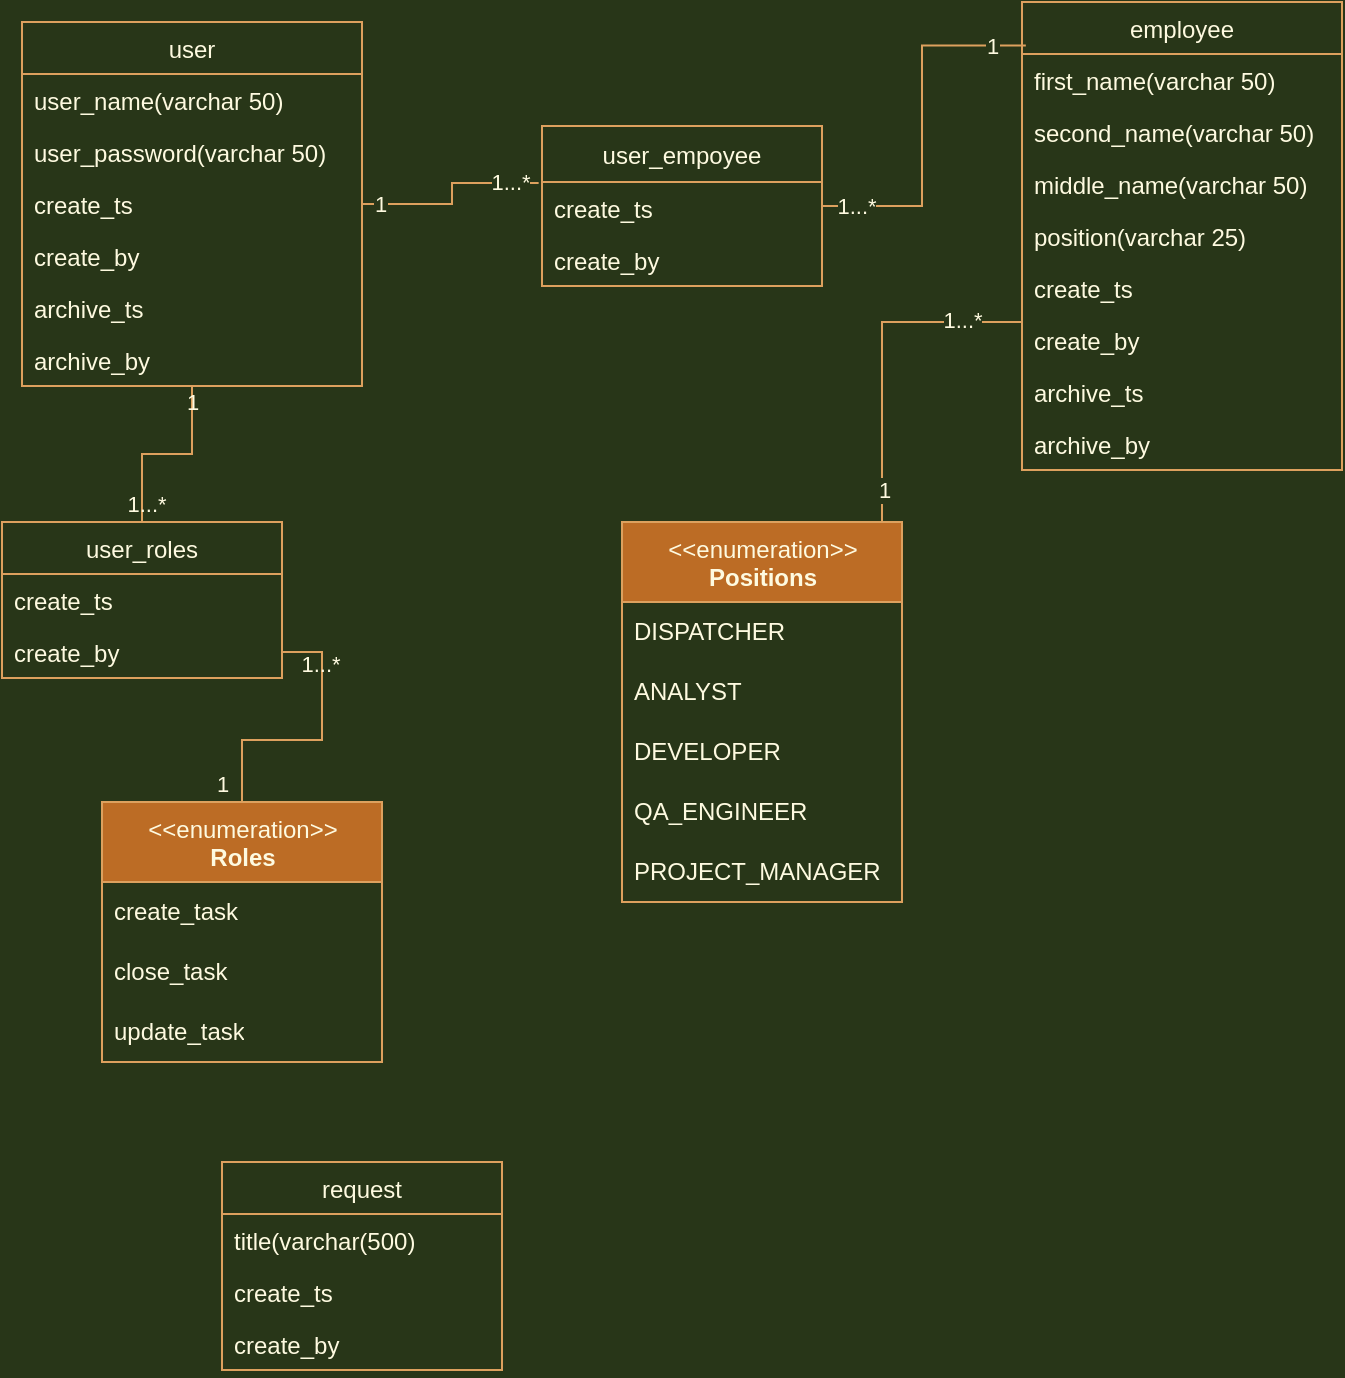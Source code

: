 <mxfile version="16.6.2" type="github" pages="3">
  <diagram name="BD" id="a7904f86-f2b4-8e86-fa97-74104820619b">
    <mxGraphModel dx="1673" dy="934" grid="1" gridSize="10" guides="1" tooltips="1" connect="1" arrows="1" fold="1" page="1" pageScale="1" pageWidth="2336" pageHeight="1654" background="#283618" math="1" shadow="0">
      <root>
        <mxCell id="0" />
        <mxCell id="1" parent="0" />
        <mxCell id="pmvQU-oShNDmloLE6337-32" style="edgeStyle=orthogonalEdgeStyle;rounded=0;orthogonalLoop=1;jettySize=auto;html=1;entryX=-0.012;entryY=0.356;entryDx=0;entryDy=0;entryPerimeter=0;endArrow=none;endFill=0;labelBackgroundColor=#283618;strokeColor=#DDA15E;fontColor=#FEFAE0;" edge="1" parent="1" source="pmvQU-oShNDmloLE6337-3" target="pmvQU-oShNDmloLE6337-28">
          <mxGeometry relative="1" as="geometry" />
        </mxCell>
        <mxCell id="pmvQU-oShNDmloLE6337-35" value="1" style="edgeLabel;html=1;align=center;verticalAlign=middle;resizable=0;points=[];rounded=0;labelBackgroundColor=#283618;fontColor=#FEFAE0;" vertex="1" connectable="0" parent="pmvQU-oShNDmloLE6337-32">
          <mxGeometry x="-0.801" y="1" relative="1" as="geometry">
            <mxPoint x="-1" y="1" as="offset" />
          </mxGeometry>
        </mxCell>
        <mxCell id="pmvQU-oShNDmloLE6337-36" value="1...*" style="edgeLabel;html=1;align=center;verticalAlign=middle;resizable=0;points=[];rounded=0;labelBackgroundColor=#283618;fontColor=#FEFAE0;" vertex="1" connectable="0" parent="pmvQU-oShNDmloLE6337-32">
          <mxGeometry x="0.701" y="-2" relative="1" as="geometry">
            <mxPoint y="-3" as="offset" />
          </mxGeometry>
        </mxCell>
        <mxCell id="M61hshBPSbIVT_rWYZi9-26" style="edgeStyle=orthogonalEdgeStyle;rounded=0;sketch=0;orthogonalLoop=1;jettySize=auto;html=1;fontColor=#FEFAE0;endArrow=none;endFill=0;strokeColor=#DDA15E;fillColor=#BC6C25;" edge="1" parent="1" source="pmvQU-oShNDmloLE6337-3" target="M61hshBPSbIVT_rWYZi9-22">
          <mxGeometry relative="1" as="geometry" />
        </mxCell>
        <mxCell id="M61hshBPSbIVT_rWYZi9-28" value="1" style="edgeLabel;html=1;align=center;verticalAlign=middle;resizable=0;points=[];fontColor=#FEFAE0;labelBackgroundColor=none;" vertex="1" connectable="0" parent="M61hshBPSbIVT_rWYZi9-26">
          <mxGeometry x="-0.441" relative="1" as="geometry">
            <mxPoint y="-18" as="offset" />
          </mxGeometry>
        </mxCell>
        <mxCell id="M61hshBPSbIVT_rWYZi9-29" value="1...*" style="edgeLabel;html=1;align=center;verticalAlign=middle;resizable=0;points=[];fontColor=#FEFAE0;labelBackgroundColor=none;" vertex="1" connectable="0" parent="M61hshBPSbIVT_rWYZi9-26">
          <mxGeometry x="0.809" y="2" relative="1" as="geometry">
            <mxPoint as="offset" />
          </mxGeometry>
        </mxCell>
        <mxCell id="pmvQU-oShNDmloLE6337-3" value="user" style="swimlane;fontStyle=0;childLayout=stackLayout;horizontal=1;startSize=26;fillColor=none;horizontalStack=0;resizeParent=1;resizeParentMax=0;resizeLast=0;collapsible=1;marginBottom=0;rounded=0;strokeColor=#DDA15E;fontColor=#FEFAE0;" vertex="1" parent="1">
          <mxGeometry x="70" y="90" width="170" height="182" as="geometry">
            <mxRectangle x="290" y="180" width="60" height="26" as="alternateBounds" />
          </mxGeometry>
        </mxCell>
        <mxCell id="pmvQU-oShNDmloLE6337-4" value="user_name(varchar 50)" style="text;strokeColor=none;fillColor=none;align=left;verticalAlign=top;spacingLeft=4;spacingRight=4;overflow=hidden;rotatable=0;points=[[0,0.5],[1,0.5]];portConstraint=eastwest;rounded=0;fontColor=#FEFAE0;" vertex="1" parent="pmvQU-oShNDmloLE6337-3">
          <mxGeometry y="26" width="170" height="26" as="geometry" />
        </mxCell>
        <mxCell id="pmvQU-oShNDmloLE6337-5" value="user_password(varchar 50)" style="text;strokeColor=none;fillColor=none;align=left;verticalAlign=top;spacingLeft=4;spacingRight=4;overflow=hidden;rotatable=0;points=[[0,0.5],[1,0.5]];portConstraint=eastwest;rounded=0;fontColor=#FEFAE0;" vertex="1" parent="pmvQU-oShNDmloLE6337-3">
          <mxGeometry y="52" width="170" height="26" as="geometry" />
        </mxCell>
        <mxCell id="pmvQU-oShNDmloLE6337-15" value="create_ts" style="text;strokeColor=none;fillColor=none;align=left;verticalAlign=top;spacingLeft=4;spacingRight=4;overflow=hidden;rotatable=0;points=[[0,0.5],[1,0.5]];portConstraint=eastwest;rounded=0;fontColor=#FEFAE0;" vertex="1" parent="pmvQU-oShNDmloLE6337-3">
          <mxGeometry y="78" width="170" height="26" as="geometry" />
        </mxCell>
        <mxCell id="pmvQU-oShNDmloLE6337-16" value="create_by" style="text;strokeColor=none;fillColor=none;align=left;verticalAlign=top;spacingLeft=4;spacingRight=4;overflow=hidden;rotatable=0;points=[[0,0.5],[1,0.5]];portConstraint=eastwest;rounded=0;fontColor=#FEFAE0;" vertex="1" parent="pmvQU-oShNDmloLE6337-3">
          <mxGeometry y="104" width="170" height="26" as="geometry" />
        </mxCell>
        <mxCell id="pmvQU-oShNDmloLE6337-17" value="archive_ts" style="text;strokeColor=none;fillColor=none;align=left;verticalAlign=top;spacingLeft=4;spacingRight=4;overflow=hidden;rotatable=0;points=[[0,0.5],[1,0.5]];portConstraint=eastwest;rounded=0;fontColor=#FEFAE0;" vertex="1" parent="pmvQU-oShNDmloLE6337-3">
          <mxGeometry y="130" width="170" height="26" as="geometry" />
        </mxCell>
        <mxCell id="pmvQU-oShNDmloLE6337-18" value="archive_by" style="text;strokeColor=none;fillColor=none;align=left;verticalAlign=top;spacingLeft=4;spacingRight=4;overflow=hidden;rotatable=0;points=[[0,0.5],[1,0.5]];portConstraint=eastwest;rounded=0;fontColor=#FEFAE0;" vertex="1" parent="pmvQU-oShNDmloLE6337-3">
          <mxGeometry y="156" width="170" height="26" as="geometry" />
        </mxCell>
        <mxCell id="pmvQU-oShNDmloLE6337-8" value="employee" style="swimlane;fontStyle=0;childLayout=stackLayout;horizontal=1;startSize=26;fillColor=none;horizontalStack=0;resizeParent=1;resizeParentMax=0;resizeLast=0;collapsible=1;marginBottom=0;rounded=0;strokeColor=#DDA15E;fontColor=#FEFAE0;" vertex="1" parent="1">
          <mxGeometry x="570" y="80" width="160" height="234" as="geometry" />
        </mxCell>
        <mxCell id="pmvQU-oShNDmloLE6337-9" value="first_name(varchar 50)" style="text;strokeColor=none;fillColor=none;align=left;verticalAlign=top;spacingLeft=4;spacingRight=4;overflow=hidden;rotatable=0;points=[[0,0.5],[1,0.5]];portConstraint=eastwest;rounded=0;fontColor=#FEFAE0;" vertex="1" parent="pmvQU-oShNDmloLE6337-8">
          <mxGeometry y="26" width="160" height="26" as="geometry" />
        </mxCell>
        <mxCell id="pmvQU-oShNDmloLE6337-10" value="second_name(varchar 50)" style="text;strokeColor=none;fillColor=none;align=left;verticalAlign=top;spacingLeft=4;spacingRight=4;overflow=hidden;rotatable=0;points=[[0,0.5],[1,0.5]];portConstraint=eastwest;rounded=0;fontColor=#FEFAE0;" vertex="1" parent="pmvQU-oShNDmloLE6337-8">
          <mxGeometry y="52" width="160" height="26" as="geometry" />
        </mxCell>
        <mxCell id="pmvQU-oShNDmloLE6337-11" value="middle_name(varchar 50)" style="text;strokeColor=none;fillColor=none;align=left;verticalAlign=top;spacingLeft=4;spacingRight=4;overflow=hidden;rotatable=0;points=[[0,0.5],[1,0.5]];portConstraint=eastwest;rounded=0;fontColor=#FEFAE0;" vertex="1" parent="pmvQU-oShNDmloLE6337-8">
          <mxGeometry y="78" width="160" height="26" as="geometry" />
        </mxCell>
        <mxCell id="pmvQU-oShNDmloLE6337-39" value="position(varchar 25)" style="text;strokeColor=none;fillColor=none;align=left;verticalAlign=top;spacingLeft=4;spacingRight=4;overflow=hidden;rotatable=0;points=[[0,0.5],[1,0.5]];portConstraint=eastwest;rounded=0;fontColor=#FEFAE0;" vertex="1" parent="pmvQU-oShNDmloLE6337-8">
          <mxGeometry y="104" width="160" height="26" as="geometry" />
        </mxCell>
        <mxCell id="pmvQU-oShNDmloLE6337-19" value="create_ts" style="text;strokeColor=none;fillColor=none;align=left;verticalAlign=top;spacingLeft=4;spacingRight=4;overflow=hidden;rotatable=0;points=[[0,0.5],[1,0.5]];portConstraint=eastwest;rounded=0;fontColor=#FEFAE0;" vertex="1" parent="pmvQU-oShNDmloLE6337-8">
          <mxGeometry y="130" width="160" height="26" as="geometry" />
        </mxCell>
        <mxCell id="pmvQU-oShNDmloLE6337-20" value="create_by" style="text;strokeColor=none;fillColor=none;align=left;verticalAlign=top;spacingLeft=4;spacingRight=4;overflow=hidden;rotatable=0;points=[[0,0.5],[1,0.5]];portConstraint=eastwest;rounded=0;fontColor=#FEFAE0;" vertex="1" parent="pmvQU-oShNDmloLE6337-8">
          <mxGeometry y="156" width="160" height="26" as="geometry" />
        </mxCell>
        <mxCell id="pmvQU-oShNDmloLE6337-21" value="archive_ts" style="text;strokeColor=none;fillColor=none;align=left;verticalAlign=top;spacingLeft=4;spacingRight=4;overflow=hidden;rotatable=0;points=[[0,0.5],[1,0.5]];portConstraint=eastwest;rounded=0;fontColor=#FEFAE0;" vertex="1" parent="pmvQU-oShNDmloLE6337-8">
          <mxGeometry y="182" width="160" height="26" as="geometry" />
        </mxCell>
        <mxCell id="pmvQU-oShNDmloLE6337-22" value="archive_by" style="text;strokeColor=none;fillColor=none;align=left;verticalAlign=top;spacingLeft=4;spacingRight=4;overflow=hidden;rotatable=0;points=[[0,0.5],[1,0.5]];portConstraint=eastwest;rounded=0;fontColor=#FEFAE0;" vertex="1" parent="pmvQU-oShNDmloLE6337-8">
          <mxGeometry y="208" width="160" height="26" as="geometry" />
        </mxCell>
        <mxCell id="pmvQU-oShNDmloLE6337-33" style="edgeStyle=orthogonalEdgeStyle;rounded=0;orthogonalLoop=1;jettySize=auto;html=1;entryX=0.012;entryY=0.093;entryDx=0;entryDy=0;entryPerimeter=0;endArrow=none;endFill=0;labelBackgroundColor=#283618;strokeColor=#DDA15E;fontColor=#FEFAE0;" edge="1" parent="1" source="pmvQU-oShNDmloLE6337-28" target="pmvQU-oShNDmloLE6337-8">
          <mxGeometry relative="1" as="geometry" />
        </mxCell>
        <mxCell id="pmvQU-oShNDmloLE6337-37" value="1...*" style="edgeLabel;html=1;align=center;verticalAlign=middle;resizable=0;points=[];rounded=0;labelBackgroundColor=#283618;fontColor=#FEFAE0;" vertex="1" connectable="0" parent="pmvQU-oShNDmloLE6337-33">
          <mxGeometry x="-0.817" y="-2" relative="1" as="geometry">
            <mxPoint y="-2" as="offset" />
          </mxGeometry>
        </mxCell>
        <mxCell id="pmvQU-oShNDmloLE6337-38" value="1" style="edgeLabel;html=1;align=center;verticalAlign=middle;resizable=0;points=[];rounded=0;labelBackgroundColor=#283618;fontColor=#FEFAE0;" vertex="1" connectable="0" parent="pmvQU-oShNDmloLE6337-33">
          <mxGeometry x="0.812" relative="1" as="geometry">
            <mxPoint as="offset" />
          </mxGeometry>
        </mxCell>
        <mxCell id="pmvQU-oShNDmloLE6337-28" value="user_empoyee" style="swimlane;fontStyle=0;childLayout=stackLayout;horizontal=1;startSize=28;fillColor=none;horizontalStack=0;resizeParent=1;resizeParentMax=0;resizeLast=0;collapsible=1;marginBottom=0;rounded=0;strokeColor=#DDA15E;fontColor=#FEFAE0;" vertex="1" parent="1">
          <mxGeometry x="330" y="142" width="140" height="80" as="geometry" />
        </mxCell>
        <mxCell id="M61hshBPSbIVT_rWYZi9-5" value="create_ts" style="text;strokeColor=none;fillColor=none;align=left;verticalAlign=top;spacingLeft=4;spacingRight=4;overflow=hidden;rotatable=0;points=[[0,0.5],[1,0.5]];portConstraint=eastwest;rounded=0;fontColor=#FEFAE0;" vertex="1" parent="pmvQU-oShNDmloLE6337-28">
          <mxGeometry y="28" width="140" height="52" as="geometry" />
        </mxCell>
        <mxCell id="pmvQU-oShNDmloLE6337-47" style="edgeStyle=orthogonalEdgeStyle;rounded=0;orthogonalLoop=1;jettySize=auto;html=1;endArrow=none;endFill=0;labelBackgroundColor=#283618;strokeColor=#DDA15E;fontColor=#FEFAE0;" edge="1" parent="1" source="pmvQU-oShNDmloLE6337-45" target="pmvQU-oShNDmloLE6337-8">
          <mxGeometry relative="1" as="geometry">
            <Array as="points">
              <mxPoint x="500" y="240" />
            </Array>
          </mxGeometry>
        </mxCell>
        <mxCell id="pmvQU-oShNDmloLE6337-48" value="1" style="edgeLabel;html=1;align=center;verticalAlign=middle;resizable=0;points=[];rounded=0;labelBackgroundColor=#283618;fontColor=#FEFAE0;" vertex="1" connectable="0" parent="pmvQU-oShNDmloLE6337-47">
          <mxGeometry x="-0.804" y="-1" relative="1" as="geometry">
            <mxPoint as="offset" />
          </mxGeometry>
        </mxCell>
        <mxCell id="pmvQU-oShNDmloLE6337-49" value="1...*" style="edgeLabel;html=1;align=center;verticalAlign=middle;resizable=0;points=[];rounded=0;labelBackgroundColor=#283618;fontColor=#FEFAE0;" vertex="1" connectable="0" parent="pmvQU-oShNDmloLE6337-47">
          <mxGeometry x="0.643" y="1" relative="1" as="geometry">
            <mxPoint as="offset" />
          </mxGeometry>
        </mxCell>
        <mxCell id="pmvQU-oShNDmloLE6337-45" value="&amp;lt;&amp;lt;enumeration&amp;gt;&amp;gt;&lt;br&gt;&lt;b&gt;Positions&lt;/b&gt;" style="swimlane;fontStyle=0;align=center;verticalAlign=top;childLayout=stackLayout;horizontal=1;startSize=40;horizontalStack=0;resizeParent=1;resizeParentMax=0;resizeLast=0;collapsible=0;marginBottom=0;html=1;rounded=0;fillColor=#BC6C25;strokeColor=#DDA15E;fontColor=#FEFAE0;" vertex="1" parent="1">
          <mxGeometry x="370" y="340" width="140" height="190" as="geometry" />
        </mxCell>
        <mxCell id="pmvQU-oShNDmloLE6337-46" value="DISPATCHER" style="text;html=1;strokeColor=none;fillColor=none;align=left;verticalAlign=middle;spacingLeft=4;spacingRight=4;overflow=hidden;rotatable=0;points=[[0,0.5],[1,0.5]];portConstraint=eastwest;rounded=0;fontColor=#FEFAE0;" vertex="1" parent="pmvQU-oShNDmloLE6337-45">
          <mxGeometry y="40" width="140" height="30" as="geometry" />
        </mxCell>
        <mxCell id="pmvQU-oShNDmloLE6337-54" value="ANALYST" style="text;html=1;strokeColor=none;fillColor=none;align=left;verticalAlign=middle;spacingLeft=4;spacingRight=4;overflow=hidden;rotatable=0;points=[[0,0.5],[1,0.5]];portConstraint=eastwest;rounded=0;fontColor=#FEFAE0;" vertex="1" parent="pmvQU-oShNDmloLE6337-45">
          <mxGeometry y="70" width="140" height="30" as="geometry" />
        </mxCell>
        <mxCell id="pmvQU-oShNDmloLE6337-55" value="DEVELOPER" style="text;html=1;strokeColor=none;fillColor=none;align=left;verticalAlign=middle;spacingLeft=4;spacingRight=4;overflow=hidden;rotatable=0;points=[[0,0.5],[1,0.5]];portConstraint=eastwest;rounded=0;fontColor=#FEFAE0;" vertex="1" parent="pmvQU-oShNDmloLE6337-45">
          <mxGeometry y="100" width="140" height="30" as="geometry" />
        </mxCell>
        <mxCell id="pmvQU-oShNDmloLE6337-56" value="QA_ENGINEER" style="text;html=1;strokeColor=none;fillColor=none;align=left;verticalAlign=middle;spacingLeft=4;spacingRight=4;overflow=hidden;rotatable=0;points=[[0,0.5],[1,0.5]];portConstraint=eastwest;rounded=0;fontColor=#FEFAE0;" vertex="1" parent="pmvQU-oShNDmloLE6337-45">
          <mxGeometry y="130" width="140" height="30" as="geometry" />
        </mxCell>
        <mxCell id="pmvQU-oShNDmloLE6337-57" value="PROJECT_MANAGER" style="text;html=1;strokeColor=none;fillColor=none;align=left;verticalAlign=middle;spacingLeft=4;spacingRight=4;overflow=hidden;rotatable=0;points=[[0,0.5],[1,0.5]];portConstraint=eastwest;rounded=0;fontColor=#FEFAE0;" vertex="1" parent="pmvQU-oShNDmloLE6337-45">
          <mxGeometry y="160" width="140" height="30" as="geometry" />
        </mxCell>
        <mxCell id="pmvQU-oShNDmloLE6337-50" value="request" style="swimlane;fontStyle=0;childLayout=stackLayout;horizontal=1;startSize=26;fillColor=none;horizontalStack=0;resizeParent=1;resizeParentMax=0;resizeLast=0;collapsible=1;marginBottom=0;rounded=0;sketch=0;fontColor=#FEFAE0;strokeColor=#DDA15E;" vertex="1" parent="1">
          <mxGeometry x="170" y="660" width="140" height="104" as="geometry" />
        </mxCell>
        <mxCell id="pmvQU-oShNDmloLE6337-51" value="title(varchar(500)" style="text;strokeColor=none;fillColor=none;align=left;verticalAlign=top;spacingLeft=4;spacingRight=4;overflow=hidden;rotatable=0;points=[[0,0.5],[1,0.5]];portConstraint=eastwest;rounded=0;sketch=0;fontColor=#FEFAE0;" vertex="1" parent="pmvQU-oShNDmloLE6337-50">
          <mxGeometry y="26" width="140" height="26" as="geometry" />
        </mxCell>
        <mxCell id="pmvQU-oShNDmloLE6337-52" value="create_ts" style="text;strokeColor=none;fillColor=none;align=left;verticalAlign=top;spacingLeft=4;spacingRight=4;overflow=hidden;rotatable=0;points=[[0,0.5],[1,0.5]];portConstraint=eastwest;rounded=0;sketch=0;fontColor=#FEFAE0;" vertex="1" parent="pmvQU-oShNDmloLE6337-50">
          <mxGeometry y="52" width="140" height="26" as="geometry" />
        </mxCell>
        <mxCell id="pmvQU-oShNDmloLE6337-53" value="create_by" style="text;strokeColor=none;fillColor=none;align=left;verticalAlign=top;spacingLeft=4;spacingRight=4;overflow=hidden;rotatable=0;points=[[0,0.5],[1,0.5]];portConstraint=eastwest;rounded=0;sketch=0;fontColor=#FEFAE0;" vertex="1" parent="pmvQU-oShNDmloLE6337-50">
          <mxGeometry y="78" width="140" height="26" as="geometry" />
        </mxCell>
        <mxCell id="M61hshBPSbIVT_rWYZi9-27" style="edgeStyle=orthogonalEdgeStyle;rounded=0;sketch=0;orthogonalLoop=1;jettySize=auto;html=1;fontColor=#FEFAE0;endArrow=none;endFill=0;strokeColor=#DDA15E;fillColor=#BC6C25;" edge="1" parent="1" source="M61hshBPSbIVT_rWYZi9-1" target="M61hshBPSbIVT_rWYZi9-24">
          <mxGeometry relative="1" as="geometry">
            <mxPoint x="120" y="430" as="targetPoint" />
          </mxGeometry>
        </mxCell>
        <mxCell id="M61hshBPSbIVT_rWYZi9-30" value="1...*" style="edgeLabel;html=1;align=center;verticalAlign=middle;resizable=0;points=[];fontColor=#FEFAE0;labelBackgroundColor=none;" vertex="1" connectable="0" parent="M61hshBPSbIVT_rWYZi9-27">
          <mxGeometry x="0.613" y="1" relative="1" as="geometry">
            <mxPoint as="offset" />
          </mxGeometry>
        </mxCell>
        <mxCell id="M61hshBPSbIVT_rWYZi9-31" value="1" style="edgeLabel;html=1;align=center;verticalAlign=middle;resizable=0;points=[];fontColor=#FEFAE0;labelBackgroundColor=none;" vertex="1" connectable="0" parent="M61hshBPSbIVT_rWYZi9-27">
          <mxGeometry x="-0.64" relative="1" as="geometry">
            <mxPoint x="-10" y="15" as="offset" />
          </mxGeometry>
        </mxCell>
        <mxCell id="M61hshBPSbIVT_rWYZi9-1" value="&amp;lt;&amp;lt;enumeration&amp;gt;&amp;gt;&lt;br&gt;&lt;b&gt;Roles&lt;/b&gt;" style="swimlane;fontStyle=0;align=center;verticalAlign=top;childLayout=stackLayout;horizontal=1;startSize=40;horizontalStack=0;resizeParent=1;resizeParentMax=0;resizeLast=0;collapsible=0;marginBottom=0;html=1;rounded=0;sketch=0;fontColor=#FEFAE0;strokeColor=#DDA15E;fillColor=#BC6C25;" vertex="1" parent="1">
          <mxGeometry x="110" y="480" width="140" height="130" as="geometry" />
        </mxCell>
        <mxCell id="M61hshBPSbIVT_rWYZi9-2" value="create_task" style="text;html=1;strokeColor=none;fillColor=none;align=left;verticalAlign=middle;spacingLeft=4;spacingRight=4;overflow=hidden;rotatable=0;points=[[0,0.5],[1,0.5]];portConstraint=eastwest;rounded=0;sketch=0;fontColor=#FEFAE0;" vertex="1" parent="M61hshBPSbIVT_rWYZi9-1">
          <mxGeometry y="40" width="140" height="30" as="geometry" />
        </mxCell>
        <mxCell id="M61hshBPSbIVT_rWYZi9-12" value="close_task" style="text;html=1;strokeColor=none;fillColor=none;align=left;verticalAlign=middle;spacingLeft=4;spacingRight=4;overflow=hidden;rotatable=0;points=[[0,0.5],[1,0.5]];portConstraint=eastwest;rounded=0;sketch=0;fontColor=#FEFAE0;" vertex="1" parent="M61hshBPSbIVT_rWYZi9-1">
          <mxGeometry y="70" width="140" height="30" as="geometry" />
        </mxCell>
        <mxCell id="M61hshBPSbIVT_rWYZi9-13" value="update_task" style="text;html=1;strokeColor=none;fillColor=none;align=left;verticalAlign=middle;spacingLeft=4;spacingRight=4;overflow=hidden;rotatable=0;points=[[0,0.5],[1,0.5]];portConstraint=eastwest;rounded=0;sketch=0;fontColor=#FEFAE0;" vertex="1" parent="M61hshBPSbIVT_rWYZi9-1">
          <mxGeometry y="100" width="140" height="30" as="geometry" />
        </mxCell>
        <mxCell id="M61hshBPSbIVT_rWYZi9-6" value="create_by" style="text;strokeColor=none;fillColor=none;align=left;verticalAlign=top;spacingLeft=4;spacingRight=4;overflow=hidden;rotatable=0;points=[[0,0.5],[1,0.5]];portConstraint=eastwest;rounded=0;fontColor=#FEFAE0;" vertex="1" parent="1">
          <mxGeometry x="330" y="196" width="140" height="26" as="geometry" />
        </mxCell>
        <mxCell id="M61hshBPSbIVT_rWYZi9-22" value="user_roles" style="swimlane;fontStyle=0;childLayout=stackLayout;horizontal=1;startSize=26;fillColor=none;horizontalStack=0;resizeParent=1;resizeParentMax=0;resizeLast=0;collapsible=1;marginBottom=0;rounded=0;labelBackgroundColor=none;sketch=0;fontColor=#FEFAE0;strokeColor=#DDA15E;" vertex="1" parent="1">
          <mxGeometry x="60" y="340" width="140" height="78" as="geometry" />
        </mxCell>
        <mxCell id="M61hshBPSbIVT_rWYZi9-23" value="create_ts" style="text;strokeColor=none;fillColor=none;align=left;verticalAlign=top;spacingLeft=4;spacingRight=4;overflow=hidden;rotatable=0;points=[[0,0.5],[1,0.5]];portConstraint=eastwest;rounded=0;labelBackgroundColor=none;sketch=0;fontColor=#FEFAE0;" vertex="1" parent="M61hshBPSbIVT_rWYZi9-22">
          <mxGeometry y="26" width="140" height="26" as="geometry" />
        </mxCell>
        <mxCell id="M61hshBPSbIVT_rWYZi9-24" value="create_by" style="text;strokeColor=none;fillColor=none;align=left;verticalAlign=top;spacingLeft=4;spacingRight=4;overflow=hidden;rotatable=0;points=[[0,0.5],[1,0.5]];portConstraint=eastwest;rounded=0;labelBackgroundColor=none;sketch=0;fontColor=#FEFAE0;" vertex="1" parent="M61hshBPSbIVT_rWYZi9-22">
          <mxGeometry y="52" width="140" height="26" as="geometry" />
        </mxCell>
      </root>
    </mxGraphModel>
  </diagram>
  <diagram id="VSuukiKe97H-XpfsNHja" name="login">
    <mxGraphModel dx="1497" dy="836" grid="1" gridSize="10" guides="1" tooltips="1" connect="1" arrows="1" fold="1" page="1" pageScale="1" pageWidth="2336" pageHeight="1654" background="#283618" math="1" shadow="0">
      <root>
        <mxCell id="OcSsBphOY94OooRwZaaF-0" />
        <mxCell id="OcSsBphOY94OooRwZaaF-1" parent="OcSsBphOY94OooRwZaaF-0" />
        <mxCell id="TwBjmJ9XAw4xXeqDoDaG-0" style="edgeStyle=orthogonalEdgeStyle;rounded=0;sketch=0;orthogonalLoop=1;jettySize=auto;html=1;fontColor=#FEFAE0;endArrow=classic;endFill=1;strokeColor=#DDA15E;fillColor=#BC6C25;dashed=1;" edge="1" parent="OcSsBphOY94OooRwZaaF-1" source="fknHOvK5gOcsfqmlWwv2-0" target="_GqMUWvBhZqwaoViS7Lm-0">
          <mxGeometry relative="1" as="geometry" />
        </mxCell>
        <mxCell id="fknHOvK5gOcsfqmlWwv2-0" value="userName (String)&lt;br&gt;userPassword (String)" style="shape=partialRectangle;html=1;top=1;align=left;dashed=1;rounded=0;labelBackgroundColor=none;sketch=0;fontColor=#FEFAE0;strokeColor=#DDA15E;fillColor=#BC6C25;" vertex="1" parent="OcSsBphOY94OooRwZaaF-1">
          <mxGeometry x="220" y="140" width="200" height="50" as="geometry" />
        </mxCell>
        <mxCell id="TwBjmJ9XAw4xXeqDoDaG-1" style="edgeStyle=orthogonalEdgeStyle;rounded=0;sketch=0;orthogonalLoop=1;jettySize=auto;html=1;fontColor=#FEFAE0;endArrow=classic;endFill=1;strokeColor=#DDA15E;fillColor=#BC6C25;" edge="1" parent="OcSsBphOY94OooRwZaaF-1" source="_GqMUWvBhZqwaoViS7Lm-0" target="_GqMUWvBhZqwaoViS7Lm-3">
          <mxGeometry relative="1" as="geometry" />
        </mxCell>
        <mxCell id="_GqMUWvBhZqwaoViS7Lm-0" value="" style="ellipse;fillColor=#000000;strokeColor=none;rounded=0;labelBackgroundColor=none;sketch=0;fontColor=#FEFAE0;" vertex="1" parent="OcSsBphOY94OooRwZaaF-1">
          <mxGeometry x="600" y="150" width="30" height="30" as="geometry" />
        </mxCell>
        <mxCell id="TwBjmJ9XAw4xXeqDoDaG-3" style="edgeStyle=orthogonalEdgeStyle;rounded=0;sketch=0;orthogonalLoop=1;jettySize=auto;html=1;fontColor=#FEFAE0;endArrow=classic;endFill=1;strokeColor=#DDA15E;fillColor=#BC6C25;" edge="1" parent="OcSsBphOY94OooRwZaaF-1" source="_GqMUWvBhZqwaoViS7Lm-3">
          <mxGeometry relative="1" as="geometry">
            <mxPoint x="615.5" y="445" as="targetPoint" />
          </mxGeometry>
        </mxCell>
        <mxCell id="_GqMUWvBhZqwaoViS7Lm-3" value="Сверить пришедшие из dto&lt;br&gt;&amp;nbsp;логин и пароль" style="html=1;align=center;verticalAlign=top;rounded=1;absoluteArcSize=1;arcSize=10;dashed=0;labelBackgroundColor=none;sketch=0;fontColor=#FEFAE0;strokeColor=#DDA15E;fillColor=#BC6C25;" vertex="1" parent="OcSsBphOY94OooRwZaaF-1">
          <mxGeometry x="532.5" y="290" width="165" height="40" as="geometry" />
        </mxCell>
        <mxCell id="TwBjmJ9XAw4xXeqDoDaG-11" style="edgeStyle=orthogonalEdgeStyle;rounded=0;sketch=0;orthogonalLoop=1;jettySize=auto;html=1;fontColor=#FEFAE0;endArrow=classic;endFill=1;strokeColor=#DDA15E;fillColor=#BC6C25;" edge="1" parent="OcSsBphOY94OooRwZaaF-1" source="TwBjmJ9XAw4xXeqDoDaG-4" target="TwBjmJ9XAw4xXeqDoDaG-10">
          <mxGeometry relative="1" as="geometry" />
        </mxCell>
        <mxCell id="TwBjmJ9XAw4xXeqDoDaG-14" style="edgeStyle=orthogonalEdgeStyle;rounded=0;sketch=0;orthogonalLoop=1;jettySize=auto;html=1;fontColor=#FEFAE0;endArrow=classic;endFill=1;strokeColor=#DDA15E;fillColor=#BC6C25;entryX=0.5;entryY=0;entryDx=0;entryDy=0;" edge="1" parent="OcSsBphOY94OooRwZaaF-1" source="TwBjmJ9XAw4xXeqDoDaG-4" target="TwBjmJ9XAw4xXeqDoDaG-16">
          <mxGeometry relative="1" as="geometry">
            <mxPoint x="275" y="465" as="targetPoint" />
          </mxGeometry>
        </mxCell>
        <mxCell id="TwBjmJ9XAw4xXeqDoDaG-4" value="Пользователь с таким логином и паролем есть в системе?" style="rhombus;rounded=0;labelBackgroundColor=none;sketch=0;fontColor=#FEFAE0;strokeColor=#DDA15E;fillColor=#BC6C25;" vertex="1" parent="OcSsBphOY94OooRwZaaF-1">
          <mxGeometry x="600" y="450" width="30" height="30" as="geometry" />
        </mxCell>
        <mxCell id="TwBjmJ9XAw4xXeqDoDaG-18" style="edgeStyle=orthogonalEdgeStyle;rounded=0;sketch=0;orthogonalLoop=1;jettySize=auto;html=1;entryX=0.5;entryY=1;entryDx=0;entryDy=0;fontColor=#FEFAE0;endArrow=classic;endFill=1;strokeColor=#DDA15E;fillColor=#BC6C25;" edge="1" parent="OcSsBphOY94OooRwZaaF-1" source="TwBjmJ9XAw4xXeqDoDaG-10" target="TwBjmJ9XAw4xXeqDoDaG-16">
          <mxGeometry relative="1" as="geometry" />
        </mxCell>
        <mxCell id="TwBjmJ9XAw4xXeqDoDaG-21" style="edgeStyle=orthogonalEdgeStyle;rounded=0;sketch=0;orthogonalLoop=1;jettySize=auto;html=1;fontColor=#FEFAE0;endArrow=classic;endFill=1;strokeColor=#DDA15E;fillColor=#BC6C25;" edge="1" parent="OcSsBphOY94OooRwZaaF-1" source="TwBjmJ9XAw4xXeqDoDaG-10">
          <mxGeometry relative="1" as="geometry">
            <mxPoint x="615" y="775.0" as="targetPoint" />
          </mxGeometry>
        </mxCell>
        <mxCell id="TwBjmJ9XAw4xXeqDoDaG-10" value="Пользователь не архивный?" style="rhombus;rounded=0;labelBackgroundColor=none;sketch=0;fontColor=#FEFAE0;strokeColor=#DDA15E;fillColor=#BC6C25;" vertex="1" parent="OcSsBphOY94OooRwZaaF-1">
          <mxGeometry x="600" y="560" width="30" height="30" as="geometry" />
        </mxCell>
        <mxCell id="TwBjmJ9XAw4xXeqDoDaG-12" value="ДА" style="text;html=1;strokeColor=none;fillColor=none;align=center;verticalAlign=middle;whiteSpace=wrap;rounded=0;labelBackgroundColor=none;sketch=0;fontColor=#FEFAE0;" vertex="1" parent="OcSsBphOY94OooRwZaaF-1">
          <mxGeometry x="610" y="510" width="60" height="30" as="geometry" />
        </mxCell>
        <mxCell id="TwBjmJ9XAw4xXeqDoDaG-15" value="Сообщение &quot;Пользователя &lt;br&gt;с таким именем,&lt;br&gt;&amp;nbsp;паролем не существует в системе.&quot;" style="html=1;align=center;verticalAlign=top;rounded=1;absoluteArcSize=1;arcSize=10;dashed=0;labelBackgroundColor=none;sketch=0;fontColor=#FEFAE0;strokeColor=#DDA15E;fillColor=#BC6C25;" vertex="1" parent="OcSsBphOY94OooRwZaaF-1">
          <mxGeometry x="70" y="440" width="210" height="70" as="geometry" />
        </mxCell>
        <mxCell id="TwBjmJ9XAw4xXeqDoDaG-19" style="edgeStyle=orthogonalEdgeStyle;rounded=0;sketch=0;orthogonalLoop=1;jettySize=auto;html=1;entryX=1;entryY=0.5;entryDx=0;entryDy=0;fontColor=#FEFAE0;endArrow=classic;endFill=1;strokeColor=#DDA15E;fillColor=#BC6C25;" edge="1" parent="OcSsBphOY94OooRwZaaF-1" source="TwBjmJ9XAw4xXeqDoDaG-16" target="TwBjmJ9XAw4xXeqDoDaG-15">
          <mxGeometry relative="1" as="geometry" />
        </mxCell>
        <mxCell id="TwBjmJ9XAw4xXeqDoDaG-16" value="" style="rhombus;rounded=0;labelBackgroundColor=none;sketch=0;fontColor=#FEFAE0;strokeColor=#DDA15E;fillColor=#BC6C25;" vertex="1" parent="OcSsBphOY94OooRwZaaF-1">
          <mxGeometry x="330" y="510" width="30" height="30" as="geometry" />
        </mxCell>
        <mxCell id="_BxwEbK9FJlLkE1vx2jB-1" style="edgeStyle=orthogonalEdgeStyle;curved=0;rounded=1;sketch=0;orthogonalLoop=1;jettySize=auto;html=1;fontColor=#FEFAE0;strokeColor=#DDA15E;fillColor=#BC6C25;" edge="1" parent="OcSsBphOY94OooRwZaaF-1" source="TwBjmJ9XAw4xXeqDoDaG-22">
          <mxGeometry relative="1" as="geometry">
            <mxPoint x="615.522" y="900" as="targetPoint" />
          </mxGeometry>
        </mxCell>
        <mxCell id="TwBjmJ9XAw4xXeqDoDaG-22" value="Разрешить вход в систему.&lt;br&gt;" style="html=1;align=center;verticalAlign=top;rounded=1;absoluteArcSize=1;arcSize=10;dashed=0;labelBackgroundColor=none;sketch=0;fontColor=#FEFAE0;strokeColor=#DDA15E;fillColor=#BC6C25;" vertex="1" parent="OcSsBphOY94OooRwZaaF-1">
          <mxGeometry x="532.5" y="780" width="165" height="40" as="geometry" />
        </mxCell>
        <mxCell id="_BxwEbK9FJlLkE1vx2jB-4" style="edgeStyle=orthogonalEdgeStyle;curved=0;rounded=1;sketch=0;orthogonalLoop=1;jettySize=auto;html=1;fontColor=#FEFAE0;strokeColor=#DDA15E;fillColor=#BC6C25;" edge="1" parent="OcSsBphOY94OooRwZaaF-1" source="_BxwEbK9FJlLkE1vx2jB-2" target="_BxwEbK9FJlLkE1vx2jB-3">
          <mxGeometry relative="1" as="geometry" />
        </mxCell>
        <mxCell id="_BxwEbK9FJlLkE1vx2jB-2" value="" style="rhombus;rounded=0;sketch=0;fontColor=#FEFAE0;strokeColor=#DDA15E;fillColor=#BC6C25;" vertex="1" parent="OcSsBphOY94OooRwZaaF-1">
          <mxGeometry x="600" y="900" width="30" height="30" as="geometry" />
        </mxCell>
        <mxCell id="_BxwEbK9FJlLkE1vx2jB-3" value="" style="ellipse;html=1;shape=endState;fillColor=#000000;strokeColor=#000000;rounded=0;sketch=0;fontColor=#FEFAE0;" vertex="1" parent="OcSsBphOY94OooRwZaaF-1">
          <mxGeometry x="599" y="990" width="30" height="30" as="geometry" />
        </mxCell>
        <mxCell id="_BxwEbK9FJlLkE1vx2jB-6" style="edgeStyle=orthogonalEdgeStyle;rounded=0;sketch=0;orthogonalLoop=1;jettySize=auto;html=1;fontColor=#FEFAE0;strokeColor=#DDA15E;fillColor=#BC6C25;" edge="1" parent="OcSsBphOY94OooRwZaaF-1" source="TwBjmJ9XAw4xXeqDoDaG-15">
          <mxGeometry relative="1" as="geometry">
            <mxPoint x="175.0" y="510" as="sourcePoint" />
            <mxPoint x="600" y="915" as="targetPoint" />
            <Array as="points">
              <mxPoint x="175" y="915" />
            </Array>
          </mxGeometry>
        </mxCell>
      </root>
    </mxGraphModel>
  </diagram>
  <diagram id="aKVX4zZ966E6NomqZGhX" name="addNewUser">
    <mxGraphModel dx="1422" dy="794" grid="1" gridSize="10" guides="1" tooltips="1" connect="1" arrows="1" fold="1" page="1" pageScale="1" pageWidth="2336" pageHeight="1654" background="#283618" math="1" shadow="0">
      <root>
        <mxCell id="Ddfhi-XSQOZpA4f3CiSh-0" />
        <mxCell id="Ddfhi-XSQOZpA4f3CiSh-1" parent="Ddfhi-XSQOZpA4f3CiSh-0" />
      </root>
    </mxGraphModel>
  </diagram>
</mxfile>
